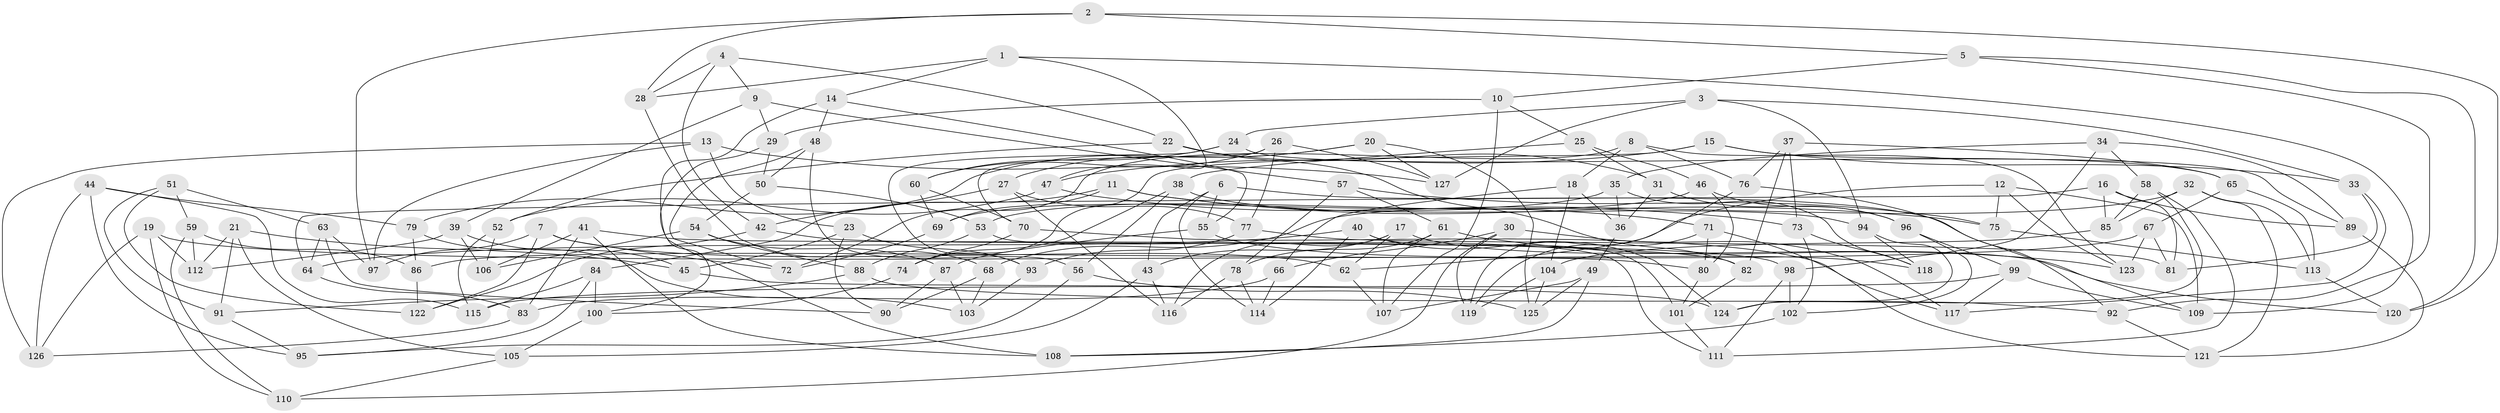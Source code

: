 // coarse degree distribution, {6: 0.4117647058823529, 4: 0.11764705882352941, 5: 0.19607843137254902, 8: 0.0784313725490196, 7: 0.17647058823529413, 9: 0.0196078431372549}
// Generated by graph-tools (version 1.1) at 2025/38/03/04/25 23:38:10]
// undirected, 127 vertices, 254 edges
graph export_dot {
  node [color=gray90,style=filled];
  1;
  2;
  3;
  4;
  5;
  6;
  7;
  8;
  9;
  10;
  11;
  12;
  13;
  14;
  15;
  16;
  17;
  18;
  19;
  20;
  21;
  22;
  23;
  24;
  25;
  26;
  27;
  28;
  29;
  30;
  31;
  32;
  33;
  34;
  35;
  36;
  37;
  38;
  39;
  40;
  41;
  42;
  43;
  44;
  45;
  46;
  47;
  48;
  49;
  50;
  51;
  52;
  53;
  54;
  55;
  56;
  57;
  58;
  59;
  60;
  61;
  62;
  63;
  64;
  65;
  66;
  67;
  68;
  69;
  70;
  71;
  72;
  73;
  74;
  75;
  76;
  77;
  78;
  79;
  80;
  81;
  82;
  83;
  84;
  85;
  86;
  87;
  88;
  89;
  90;
  91;
  92;
  93;
  94;
  95;
  96;
  97;
  98;
  99;
  100;
  101;
  102;
  103;
  104;
  105;
  106;
  107;
  108;
  109;
  110;
  111;
  112;
  113;
  114;
  115;
  116;
  117;
  118;
  119;
  120;
  121;
  122;
  123;
  124;
  125;
  126;
  127;
  1 -- 28;
  1 -- 109;
  1 -- 14;
  1 -- 47;
  2 -- 120;
  2 -- 5;
  2 -- 97;
  2 -- 28;
  3 -- 24;
  3 -- 127;
  3 -- 33;
  3 -- 94;
  4 -- 22;
  4 -- 9;
  4 -- 42;
  4 -- 28;
  5 -- 120;
  5 -- 10;
  5 -- 92;
  6 -- 114;
  6 -- 43;
  6 -- 109;
  6 -- 55;
  7 -- 122;
  7 -- 97;
  7 -- 72;
  7 -- 62;
  8 -- 123;
  8 -- 18;
  8 -- 76;
  8 -- 72;
  9 -- 57;
  9 -- 39;
  9 -- 29;
  10 -- 29;
  10 -- 25;
  10 -- 107;
  11 -- 69;
  11 -- 84;
  11 -- 75;
  11 -- 73;
  12 -- 62;
  12 -- 75;
  12 -- 109;
  12 -- 123;
  13 -- 126;
  13 -- 127;
  13 -- 97;
  13 -- 23;
  14 -- 48;
  14 -- 55;
  14 -- 108;
  15 -- 47;
  15 -- 74;
  15 -- 33;
  15 -- 65;
  16 -- 89;
  16 -- 85;
  16 -- 64;
  16 -- 81;
  17 -- 43;
  17 -- 120;
  17 -- 116;
  17 -- 62;
  18 -- 36;
  18 -- 104;
  18 -- 66;
  19 -- 126;
  19 -- 80;
  19 -- 112;
  19 -- 110;
  20 -- 27;
  20 -- 79;
  20 -- 125;
  20 -- 127;
  21 -- 45;
  21 -- 91;
  21 -- 105;
  21 -- 112;
  22 -- 31;
  22 -- 52;
  22 -- 82;
  23 -- 90;
  23 -- 45;
  23 -- 93;
  24 -- 93;
  24 -- 60;
  24 -- 89;
  25 -- 38;
  25 -- 46;
  25 -- 31;
  26 -- 127;
  26 -- 60;
  26 -- 77;
  26 -- 70;
  27 -- 77;
  27 -- 116;
  27 -- 42;
  28 -- 68;
  29 -- 50;
  29 -- 100;
  30 -- 110;
  30 -- 119;
  30 -- 66;
  30 -- 117;
  31 -- 36;
  31 -- 96;
  32 -- 113;
  32 -- 121;
  32 -- 85;
  32 -- 68;
  33 -- 81;
  33 -- 117;
  34 -- 98;
  34 -- 89;
  34 -- 58;
  34 -- 35;
  35 -- 69;
  35 -- 118;
  35 -- 36;
  36 -- 49;
  37 -- 65;
  37 -- 82;
  37 -- 76;
  37 -- 73;
  38 -- 56;
  38 -- 94;
  38 -- 74;
  39 -- 112;
  39 -- 106;
  39 -- 45;
  40 -- 64;
  40 -- 124;
  40 -- 101;
  40 -- 114;
  41 -- 108;
  41 -- 82;
  41 -- 83;
  41 -- 106;
  42 -- 122;
  42 -- 98;
  43 -- 116;
  43 -- 105;
  44 -- 79;
  44 -- 126;
  44 -- 115;
  44 -- 95;
  45 -- 124;
  46 -- 80;
  46 -- 96;
  46 -- 53;
  47 -- 71;
  47 -- 52;
  48 -- 56;
  48 -- 72;
  48 -- 50;
  49 -- 108;
  49 -- 107;
  49 -- 125;
  50 -- 54;
  50 -- 53;
  51 -- 91;
  51 -- 59;
  51 -- 122;
  51 -- 63;
  52 -- 106;
  52 -- 115;
  53 -- 111;
  53 -- 88;
  54 -- 106;
  54 -- 88;
  54 -- 87;
  55 -- 87;
  55 -- 118;
  56 -- 125;
  56 -- 95;
  57 -- 78;
  57 -- 61;
  57 -- 75;
  58 -- 85;
  58 -- 124;
  58 -- 111;
  59 -- 86;
  59 -- 110;
  59 -- 112;
  60 -- 70;
  60 -- 69;
  61 -- 78;
  61 -- 123;
  61 -- 107;
  62 -- 107;
  63 -- 64;
  63 -- 90;
  63 -- 97;
  64 -- 83;
  65 -- 67;
  65 -- 113;
  66 -- 83;
  66 -- 114;
  67 -- 86;
  67 -- 81;
  67 -- 123;
  68 -- 103;
  68 -- 90;
  69 -- 72;
  70 -- 74;
  70 -- 117;
  71 -- 121;
  71 -- 119;
  71 -- 80;
  73 -- 102;
  73 -- 118;
  74 -- 100;
  75 -- 113;
  76 -- 92;
  76 -- 119;
  77 -- 93;
  77 -- 81;
  78 -- 114;
  78 -- 116;
  79 -- 86;
  79 -- 103;
  80 -- 101;
  82 -- 101;
  83 -- 126;
  84 -- 100;
  84 -- 95;
  84 -- 115;
  85 -- 104;
  86 -- 122;
  87 -- 103;
  87 -- 90;
  88 -- 92;
  88 -- 91;
  89 -- 121;
  91 -- 95;
  92 -- 121;
  93 -- 103;
  94 -- 124;
  94 -- 118;
  96 -- 102;
  96 -- 99;
  98 -- 102;
  98 -- 111;
  99 -- 117;
  99 -- 115;
  99 -- 109;
  100 -- 105;
  101 -- 111;
  102 -- 108;
  104 -- 125;
  104 -- 119;
  105 -- 110;
  113 -- 120;
}

